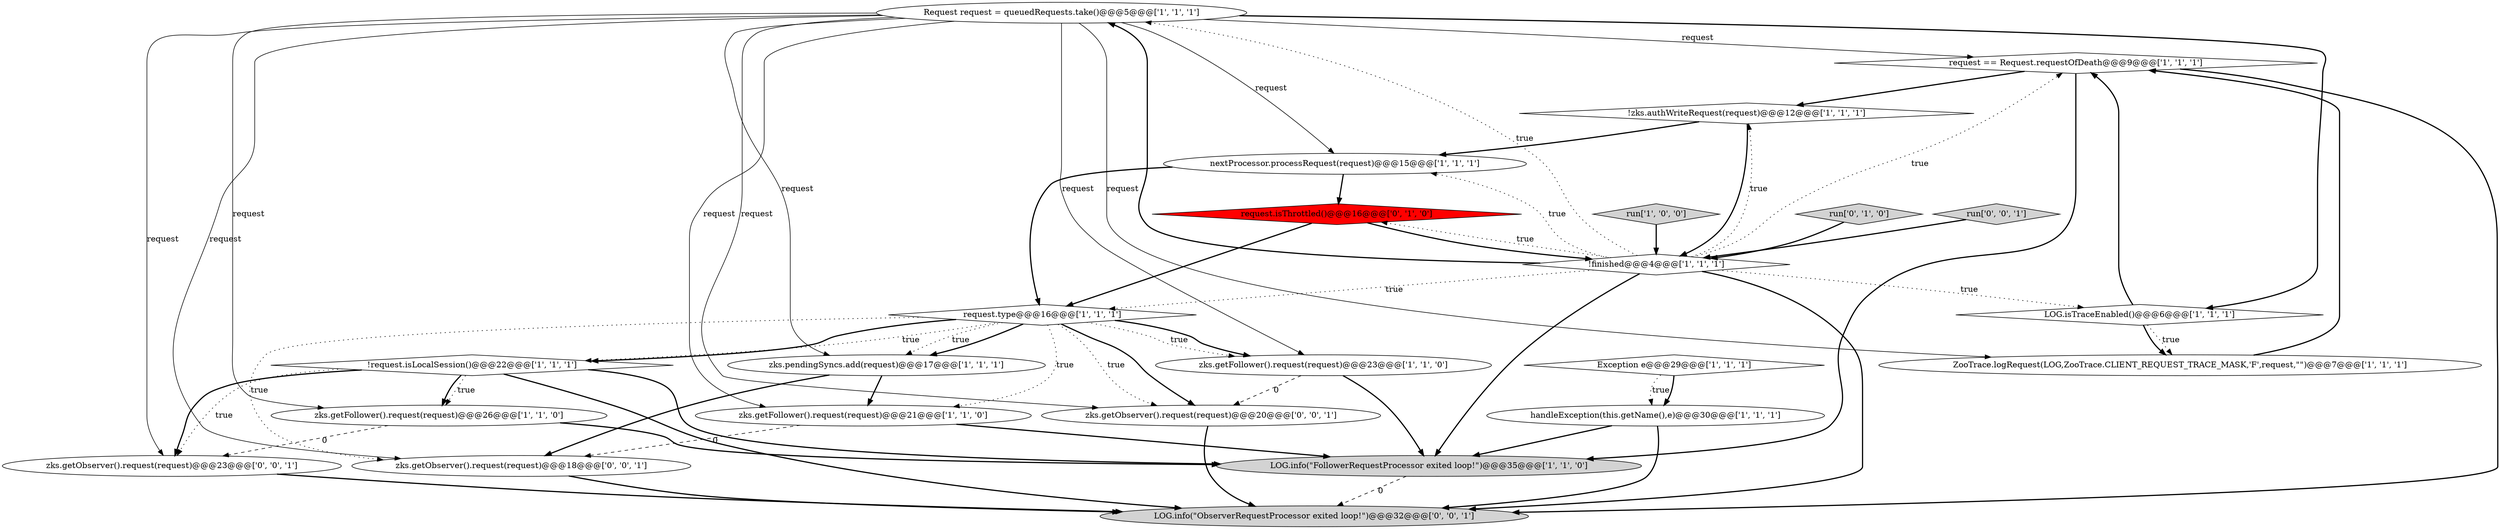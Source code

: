 digraph {
10 [style = filled, label = "!request.isLocalSession()@@@22@@@['1', '1', '1']", fillcolor = white, shape = diamond image = "AAA0AAABBB1BBB"];
19 [style = filled, label = "zks.getObserver().request(request)@@@20@@@['0', '0', '1']", fillcolor = white, shape = ellipse image = "AAA0AAABBB3BBB"];
2 [style = filled, label = "zks.getFollower().request(request)@@@23@@@['1', '1', '0']", fillcolor = white, shape = ellipse image = "AAA0AAABBB1BBB"];
5 [style = filled, label = "zks.pendingSyncs.add(request)@@@17@@@['1', '1', '1']", fillcolor = white, shape = ellipse image = "AAA0AAABBB1BBB"];
8 [style = filled, label = "request == Request.requestOfDeath@@@9@@@['1', '1', '1']", fillcolor = white, shape = diamond image = "AAA0AAABBB1BBB"];
9 [style = filled, label = "zks.getFollower().request(request)@@@26@@@['1', '1', '0']", fillcolor = white, shape = ellipse image = "AAA0AAABBB1BBB"];
16 [style = filled, label = "handleException(this.getName(),e)@@@30@@@['1', '1', '1']", fillcolor = white, shape = ellipse image = "AAA0AAABBB1BBB"];
3 [style = filled, label = "run['1', '0', '0']", fillcolor = lightgray, shape = diamond image = "AAA0AAABBB1BBB"];
4 [style = filled, label = "ZooTrace.logRequest(LOG,ZooTrace.CLIENT_REQUEST_TRACE_MASK,'F',request,\"\")@@@7@@@['1', '1', '1']", fillcolor = white, shape = ellipse image = "AAA0AAABBB1BBB"];
21 [style = filled, label = "LOG.info(\"ObserverRequestProcessor exited loop!\")@@@32@@@['0', '0', '1']", fillcolor = lightgray, shape = ellipse image = "AAA0AAABBB3BBB"];
13 [style = filled, label = "LOG.isTraceEnabled()@@@6@@@['1', '1', '1']", fillcolor = white, shape = diamond image = "AAA0AAABBB1BBB"];
0 [style = filled, label = "!zks.authWriteRequest(request)@@@12@@@['1', '1', '1']", fillcolor = white, shape = diamond image = "AAA0AAABBB1BBB"];
22 [style = filled, label = "zks.getObserver().request(request)@@@18@@@['0', '0', '1']", fillcolor = white, shape = ellipse image = "AAA0AAABBB3BBB"];
12 [style = filled, label = "LOG.info(\"FollowerRequestProcessor exited loop!\")@@@35@@@['1', '1', '0']", fillcolor = lightgray, shape = ellipse image = "AAA0AAABBB1BBB"];
23 [style = filled, label = "zks.getObserver().request(request)@@@23@@@['0', '0', '1']", fillcolor = white, shape = ellipse image = "AAA0AAABBB3BBB"];
17 [style = filled, label = "run['0', '1', '0']", fillcolor = lightgray, shape = diamond image = "AAA0AAABBB2BBB"];
6 [style = filled, label = "nextProcessor.processRequest(request)@@@15@@@['1', '1', '1']", fillcolor = white, shape = ellipse image = "AAA0AAABBB1BBB"];
18 [style = filled, label = "request.isThrottled()@@@16@@@['0', '1', '0']", fillcolor = red, shape = diamond image = "AAA1AAABBB2BBB"];
14 [style = filled, label = "request.type@@@16@@@['1', '1', '1']", fillcolor = white, shape = diamond image = "AAA0AAABBB1BBB"];
7 [style = filled, label = "zks.getFollower().request(request)@@@21@@@['1', '1', '0']", fillcolor = white, shape = ellipse image = "AAA0AAABBB1BBB"];
20 [style = filled, label = "run['0', '0', '1']", fillcolor = lightgray, shape = diamond image = "AAA0AAABBB3BBB"];
1 [style = filled, label = "Request request = queuedRequests.take()@@@5@@@['1', '1', '1']", fillcolor = white, shape = ellipse image = "AAA0AAABBB1BBB"];
15 [style = filled, label = "Exception e@@@29@@@['1', '1', '1']", fillcolor = white, shape = diamond image = "AAA0AAABBB1BBB"];
11 [style = filled, label = "!finished@@@4@@@['1', '1', '1']", fillcolor = white, shape = diamond image = "AAA0AAABBB1BBB"];
14->2 [style = dotted, label="true"];
1->4 [style = solid, label="request"];
2->19 [style = dashed, label="0"];
14->19 [style = dotted, label="true"];
1->2 [style = solid, label="request"];
11->1 [style = bold, label=""];
0->6 [style = bold, label=""];
7->12 [style = bold, label=""];
6->18 [style = bold, label=""];
11->1 [style = dotted, label="true"];
1->22 [style = solid, label="request"];
11->21 [style = bold, label=""];
18->11 [style = bold, label=""];
11->14 [style = dotted, label="true"];
3->11 [style = bold, label=""];
22->21 [style = bold, label=""];
1->8 [style = solid, label="request"];
14->10 [style = bold, label=""];
0->11 [style = bold, label=""];
14->22 [style = dotted, label="true"];
14->19 [style = bold, label=""];
11->12 [style = bold, label=""];
10->21 [style = bold, label=""];
11->13 [style = dotted, label="true"];
20->11 [style = bold, label=""];
15->16 [style = dotted, label="true"];
11->18 [style = dotted, label="true"];
10->9 [style = dotted, label="true"];
15->16 [style = bold, label=""];
1->13 [style = bold, label=""];
17->11 [style = bold, label=""];
14->10 [style = dotted, label="true"];
1->5 [style = solid, label="request"];
2->12 [style = bold, label=""];
1->7 [style = solid, label="request"];
9->23 [style = dashed, label="0"];
12->21 [style = dashed, label="0"];
8->0 [style = bold, label=""];
6->14 [style = bold, label=""];
1->6 [style = solid, label="request"];
1->19 [style = solid, label="request"];
14->5 [style = dotted, label="true"];
10->23 [style = dotted, label="true"];
23->21 [style = bold, label=""];
10->12 [style = bold, label=""];
11->6 [style = dotted, label="true"];
10->23 [style = bold, label=""];
16->21 [style = bold, label=""];
11->0 [style = dotted, label="true"];
14->7 [style = dotted, label="true"];
1->23 [style = solid, label="request"];
8->21 [style = bold, label=""];
4->8 [style = bold, label=""];
5->7 [style = bold, label=""];
11->8 [style = dotted, label="true"];
14->2 [style = bold, label=""];
10->9 [style = bold, label=""];
9->12 [style = bold, label=""];
1->9 [style = solid, label="request"];
13->8 [style = bold, label=""];
5->22 [style = bold, label=""];
16->12 [style = bold, label=""];
18->14 [style = bold, label=""];
7->22 [style = dashed, label="0"];
8->12 [style = bold, label=""];
13->4 [style = dotted, label="true"];
14->5 [style = bold, label=""];
13->4 [style = bold, label=""];
19->21 [style = bold, label=""];
}
